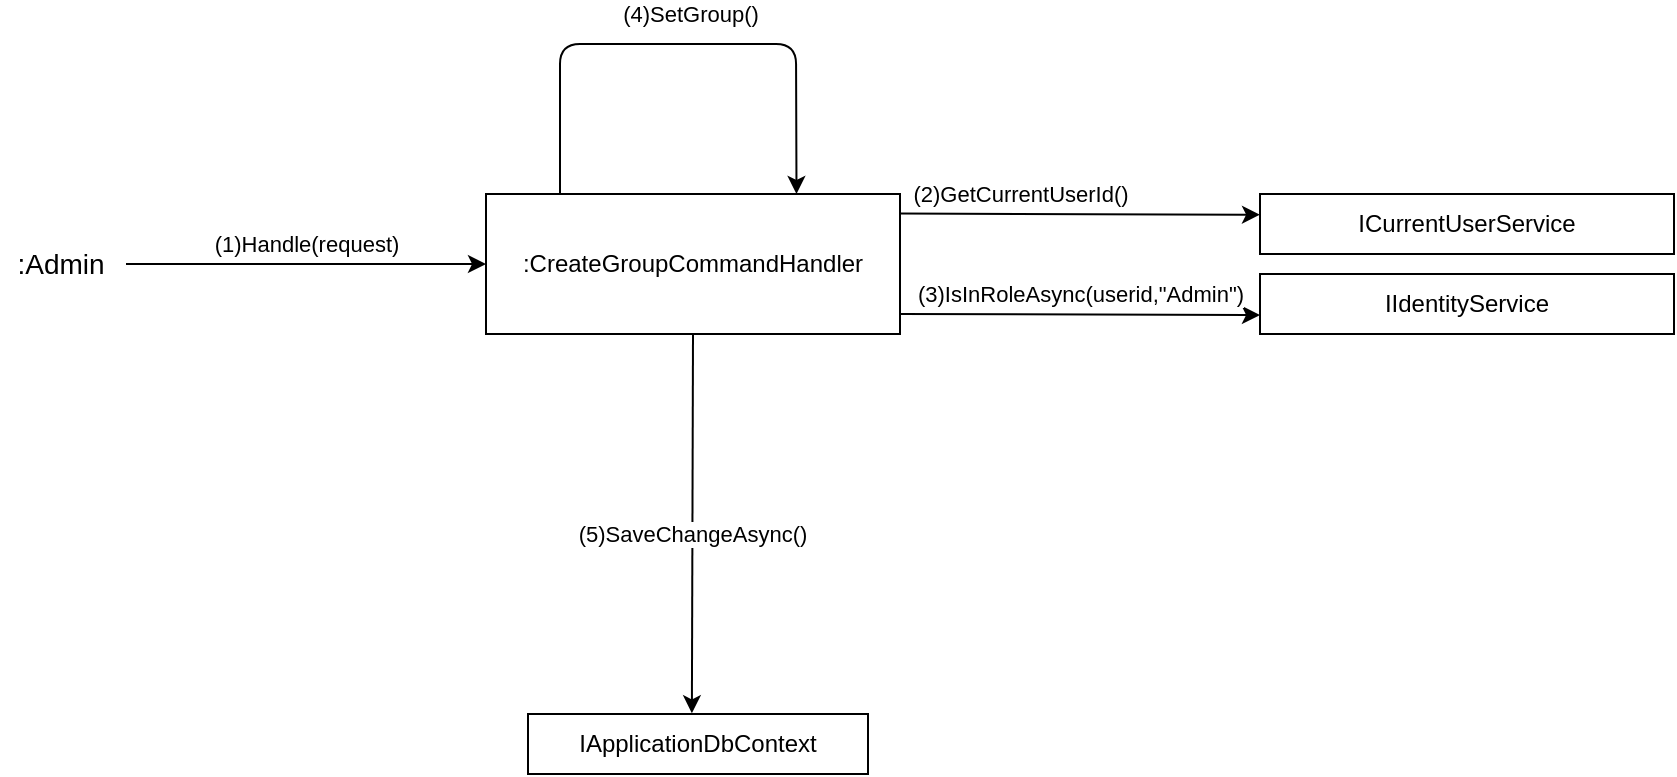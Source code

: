<mxfile version="13.6.2" type="device"><diagram id="gHsJvJb7qj4NW8MDAA8u" name="Page-1"><mxGraphModel dx="1263" dy="476" grid="1" gridSize="10" guides="1" tooltips="1" connect="1" arrows="1" fold="1" page="1" pageScale="1" pageWidth="827" pageHeight="1169" math="0" shadow="0"><root><mxCell id="0"/><mxCell id="1" parent="0"/><mxCell id="y_8neiA0ZaxTHjdguVGy-1" value=":&lt;span&gt;CreateGroupCommandHandler&lt;/span&gt;" style="rounded=0;whiteSpace=wrap;html=1;" parent="1" vertex="1"><mxGeometry x="393" y="110" width="207" height="70" as="geometry"/></mxCell><mxCell id="y_8neiA0ZaxTHjdguVGy-2" value="(1)Handle(request)" style="endArrow=classic;html=1;entryX=0;entryY=0.5;entryDx=0;entryDy=0;" parent="1" target="y_8neiA0ZaxTHjdguVGy-1" edge="1"><mxGeometry y="10" width="50" height="50" relative="1" as="geometry"><mxPoint x="213" y="145" as="sourcePoint"/><mxPoint x="392.0" y="122.08" as="targetPoint"/><mxPoint as="offset"/></mxGeometry></mxCell><mxCell id="y_8neiA0ZaxTHjdguVGy-3" value=":Admin" style="text;html=1;align=center;verticalAlign=middle;resizable=0;points=[];autosize=1;fontSize=14;" parent="1" vertex="1"><mxGeometry x="150" y="135" width="60" height="20" as="geometry"/></mxCell><mxCell id="y_8neiA0ZaxTHjdguVGy-4" value="IApplicationDbContext" style="rounded=0;whiteSpace=wrap;html=1;" parent="1" vertex="1"><mxGeometry x="414" y="370" width="170" height="30" as="geometry"/></mxCell><mxCell id="y_8neiA0ZaxTHjdguVGy-6" value="&lt;span&gt;ICurrentUserService&lt;/span&gt;" style="rounded=0;whiteSpace=wrap;html=1;" parent="1" vertex="1"><mxGeometry x="780" y="110" width="207" height="30" as="geometry"/></mxCell><mxCell id="y_8neiA0ZaxTHjdguVGy-21" value="&lt;span style=&quot;color: rgb(0 , 0 , 0) ; font-family: &amp;#34;helvetica&amp;#34; ; font-size: 11px ; font-style: normal ; font-weight: 400 ; letter-spacing: normal ; text-align: center ; text-indent: 0px ; text-transform: none ; word-spacing: 0px ; background-color: rgb(255 , 255 , 255) ; display: inline ; float: none&quot;&gt;(2)GetCurrentUserId()&lt;/span&gt;" style="endArrow=classic;html=1;exitX=1;exitY=0.14;exitDx=0;exitDy=0;entryX=0;entryY=0.345;entryDx=0;entryDy=0;exitPerimeter=0;entryPerimeter=0;" parent="1" source="y_8neiA0ZaxTHjdguVGy-1" target="y_8neiA0ZaxTHjdguVGy-6" edge="1"><mxGeometry x="-0.334" y="10" width="50" height="50" relative="1" as="geometry"><mxPoint x="580" y="150" as="sourcePoint"/><mxPoint x="700" y="145" as="targetPoint"/><Array as="points"/><mxPoint as="offset"/></mxGeometry></mxCell><mxCell id="y_8neiA0ZaxTHjdguVGy-42" value="&lt;span style=&quot;color: rgb(0 , 0 , 0) ; font-family: &amp;#34;helvetica&amp;#34; ; font-size: 11px ; font-style: normal ; font-weight: 400 ; letter-spacing: normal ; text-align: center ; text-indent: 0px ; text-transform: none ; word-spacing: 0px ; background-color: rgb(255 , 255 , 255) ; display: inline ; float: none&quot;&gt;(4)SetGroup()&lt;/span&gt;" style="endArrow=classic;html=1;exitX=1;exitY=0;exitDx=0;exitDy=0;entryX=0.75;entryY=0;entryDx=0;entryDy=0;" parent="1" target="y_8neiA0ZaxTHjdguVGy-1" edge="1"><mxGeometry x="0.041" y="15" width="50" height="50" relative="1" as="geometry"><mxPoint x="430" y="110.0" as="sourcePoint"/><mxPoint x="633.532" y="35.3" as="targetPoint"/><Array as="points"><mxPoint x="430" y="35"/><mxPoint x="548" y="35"/></Array><mxPoint as="offset"/></mxGeometry></mxCell><mxCell id="y_8neiA0ZaxTHjdguVGy-47" value="(5)SaveChangeAsync()" style="endArrow=classic;html=1;exitX=0.5;exitY=1;exitDx=0;exitDy=0;entryX=0.482;entryY=-0.012;entryDx=0;entryDy=0;entryPerimeter=0;" parent="1" source="y_8neiA0ZaxTHjdguVGy-1" edge="1" target="y_8neiA0ZaxTHjdguVGy-4"><mxGeometry x="0.055" width="50" height="50" relative="1" as="geometry"><mxPoint x="500" y="200" as="sourcePoint"/><mxPoint x="281" y="380" as="targetPoint"/><Array as="points"/><mxPoint as="offset"/></mxGeometry></mxCell><mxCell id="GH9iOrPihsCdw2TKLNY4-1" value="&lt;span&gt;IIdentityService&lt;/span&gt;" style="rounded=0;whiteSpace=wrap;html=1;" vertex="1" parent="1"><mxGeometry x="780" y="150" width="207" height="30" as="geometry"/></mxCell><mxCell id="GH9iOrPihsCdw2TKLNY4-2" value="&lt;span style=&quot;color: rgb(0 , 0 , 0) ; font-family: &amp;#34;helvetica&amp;#34; ; font-size: 11px ; font-style: normal ; font-weight: 400 ; letter-spacing: normal ; text-align: center ; text-indent: 0px ; text-transform: none ; word-spacing: 0px ; background-color: rgb(255 , 255 , 255) ; display: inline ; float: none&quot;&gt;(3)IsInRoleAsync(userid,&quot;Admin&quot;)&lt;/span&gt;" style="endArrow=classic;html=1;exitX=1;exitY=0.14;exitDx=0;exitDy=0;entryX=0;entryY=0.685;entryDx=0;entryDy=0;exitPerimeter=0;entryPerimeter=0;" edge="1" parent="1" target="GH9iOrPihsCdw2TKLNY4-1"><mxGeometry x="-0.0" y="10" width="50" height="50" relative="1" as="geometry"><mxPoint x="600" y="170" as="sourcePoint"/><mxPoint x="720" y="170.55" as="targetPoint"/><Array as="points"/><mxPoint as="offset"/></mxGeometry></mxCell></root></mxGraphModel></diagram></mxfile>
